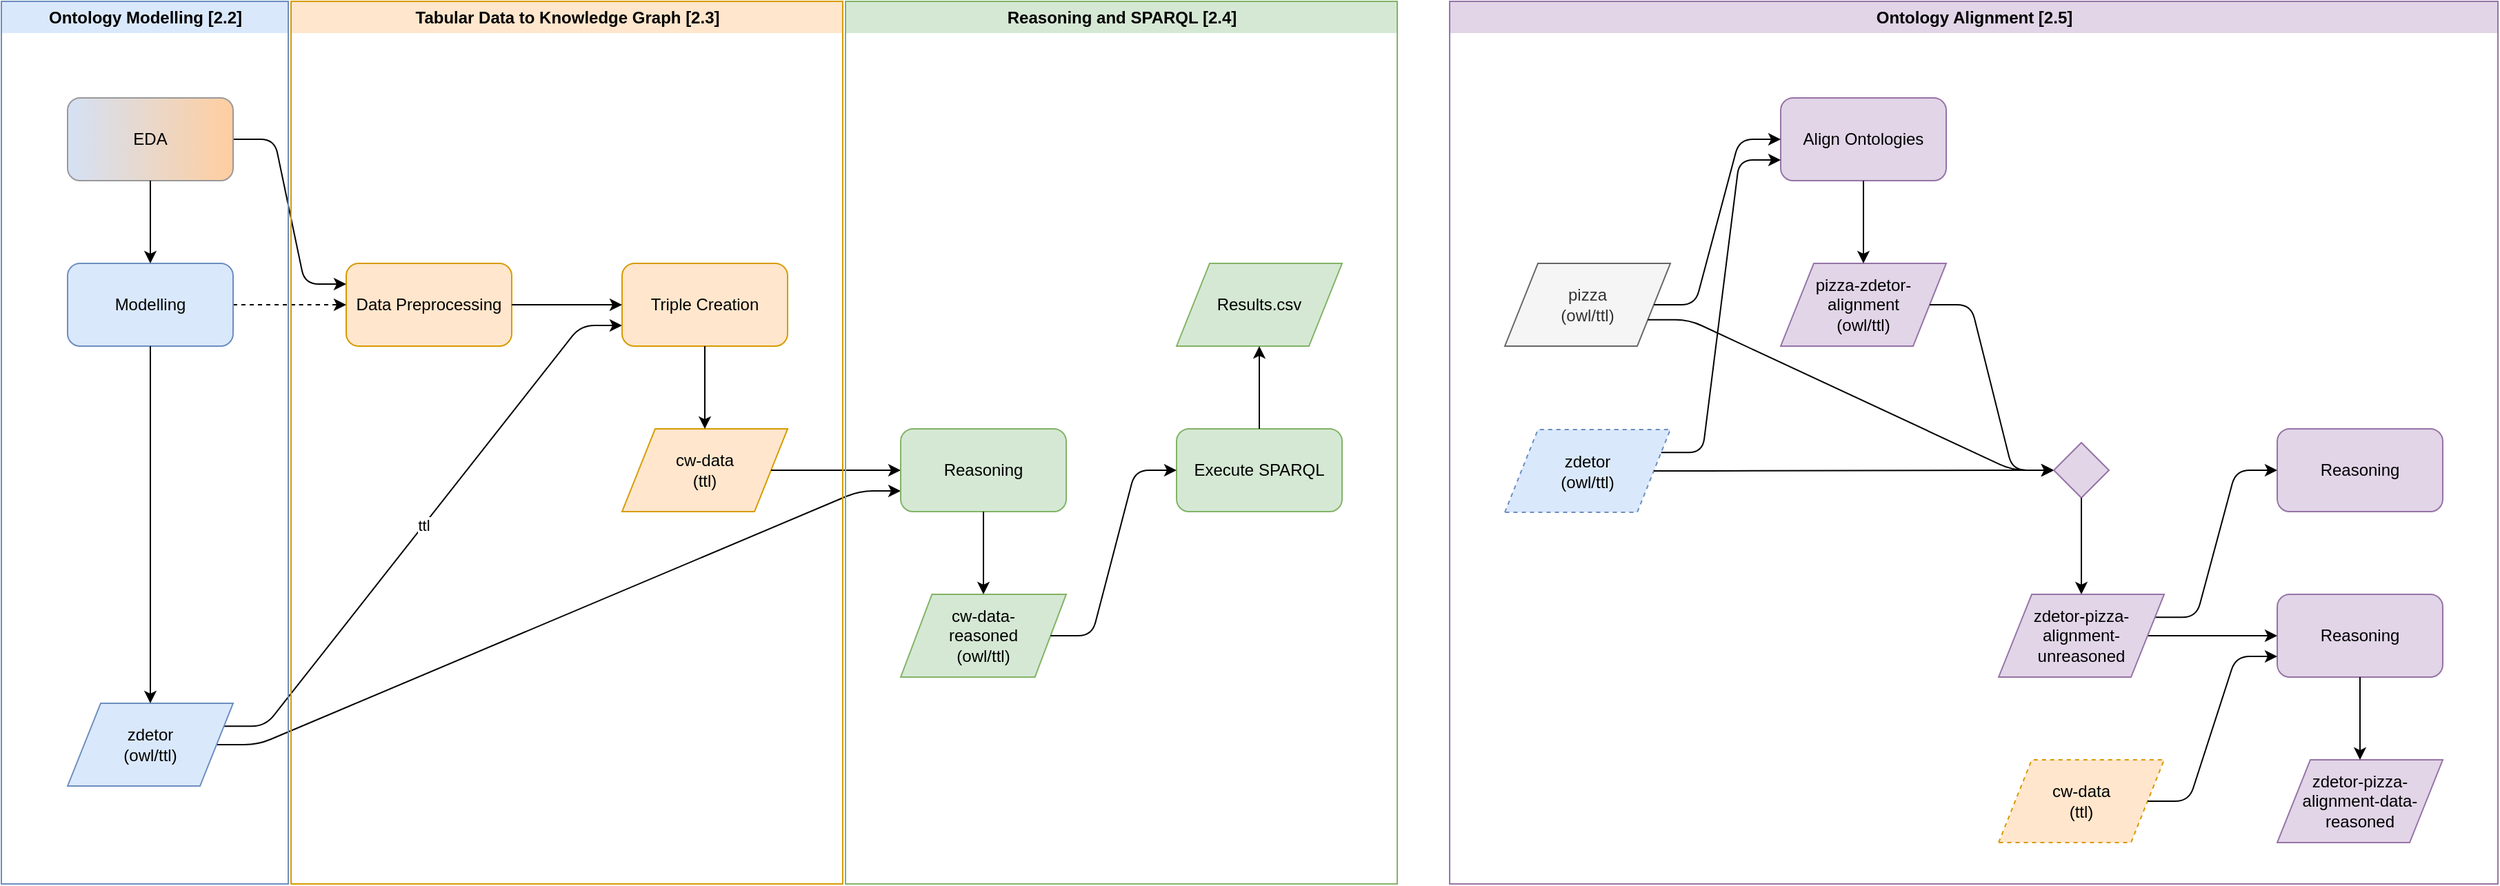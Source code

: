<mxfile version="12.1.7" type="device" pages="2"><diagram id="fmURInmYitAhw127T2dC" name="Page-1"><mxGraphModel dx="1408" dy="842" grid="0" gridSize="10" guides="1" tooltips="1" connect="1" arrows="1" fold="1" page="0" pageScale="1" pageWidth="1169" pageHeight="827" math="0" shadow="0"><root><mxCell id="0"/><mxCell id="1" parent="0"/><mxCell id="aosr7Xdp5HU3zVy5Eg4T-4" value="Data Preprocessing" style="rounded=1;whiteSpace=wrap;html=1;fillColor=#ffe6cc;strokeColor=#d79b00;" parent="1" vertex="1"><mxGeometry x="320" y="310" width="120" height="60" as="geometry"/></mxCell><mxCell id="aosr7Xdp5HU3zVy5Eg4T-8" value="" style="endArrow=classic;html=1;exitX=1;exitY=0.5;exitDx=0;exitDy=0;entryX=0;entryY=0.25;entryDx=0;entryDy=0;edgeStyle=entityRelationEdgeStyle;" parent="1" source="aosr7Xdp5HU3zVy5Eg4T-1" target="aosr7Xdp5HU3zVy5Eg4T-4" edge="1"><mxGeometry width="50" height="50" relative="1" as="geometry"><mxPoint x="350" y="290" as="sourcePoint"/><mxPoint x="400" y="240" as="targetPoint"/></mxGeometry></mxCell><mxCell id="aosr7Xdp5HU3zVy5Eg4T-11" value="" style="endArrow=classic;html=1;exitX=1;exitY=0.5;exitDx=0;exitDy=0;entryX=0;entryY=0.5;entryDx=0;entryDy=0;edgeStyle=entityRelationEdgeStyle;dashed=1;" parent="1" source="aosr7Xdp5HU3zVy5Eg4T-3" target="aosr7Xdp5HU3zVy5Eg4T-4" edge="1"><mxGeometry width="50" height="50" relative="1" as="geometry"><mxPoint x="290" y="230" as="sourcePoint"/><mxPoint x="370" y="335" as="targetPoint"/></mxGeometry></mxCell><mxCell id="aosr7Xdp5HU3zVy5Eg4T-12" value="ttl" style="endArrow=classic;html=1;exitX=1;exitY=0.25;exitDx=0;exitDy=0;entryX=0;entryY=0.75;entryDx=0;entryDy=0;edgeStyle=entityRelationEdgeStyle;" parent="1" source="aosr7Xdp5HU3zVy5Eg4T-7" target="aosr7Xdp5HU3zVy5Eg4T-13" edge="1"><mxGeometry width="50" height="50" relative="1" as="geometry"><mxPoint x="290" y="230" as="sourcePoint"/><mxPoint x="370" y="335" as="targetPoint"/></mxGeometry></mxCell><mxCell id="aosr7Xdp5HU3zVy5Eg4T-13" value="Triple Creation" style="rounded=1;whiteSpace=wrap;html=1;fillColor=#ffe6cc;strokeColor=#d79b00;" parent="1" vertex="1"><mxGeometry x="520" y="310" width="120" height="60" as="geometry"/></mxCell><mxCell id="aosr7Xdp5HU3zVy5Eg4T-14" value="" style="endArrow=classic;html=1;exitX=1;exitY=0.5;exitDx=0;exitDy=0;entryX=0;entryY=0.5;entryDx=0;entryDy=0;edgeStyle=entityRelationEdgeStyle;" parent="1" source="aosr7Xdp5HU3zVy5Eg4T-4" target="aosr7Xdp5HU3zVy5Eg4T-13" edge="1"><mxGeometry width="50" height="50" relative="1" as="geometry"><mxPoint x="274" y="480" as="sourcePoint"/><mxPoint x="610" y="365" as="targetPoint"/></mxGeometry></mxCell><mxCell id="aosr7Xdp5HU3zVy5Eg4T-15" value="cw-data&lt;br&gt;(ttl)" style="shape=parallelogram;perimeter=parallelogramPerimeter;whiteSpace=wrap;html=1;fillColor=#ffe6cc;strokeColor=#d79b00;" parent="1" vertex="1"><mxGeometry x="520" y="430" width="120" height="60" as="geometry"/></mxCell><mxCell id="aosr7Xdp5HU3zVy5Eg4T-16" value="" style="endArrow=classic;html=1;exitX=0.5;exitY=1;exitDx=0;exitDy=0;entryX=0.5;entryY=0;entryDx=0;entryDy=0;" parent="1" source="aosr7Xdp5HU3zVy5Eg4T-13" target="aosr7Xdp5HU3zVy5Eg4T-15" edge="1"><mxGeometry width="50" height="50" relative="1" as="geometry"><mxPoint x="210" y="380" as="sourcePoint"/><mxPoint x="210" y="440" as="targetPoint"/></mxGeometry></mxCell><mxCell id="aosr7Xdp5HU3zVy5Eg4T-28" value="" style="endArrow=classic;html=1;exitX=1;exitY=0.5;exitDx=0;exitDy=0;" parent="1" source="aosr7Xdp5HU3zVy5Eg4T-15" target="aosr7Xdp5HU3zVy5Eg4T-27" edge="1"><mxGeometry width="50" height="50" relative="1" as="geometry"><mxPoint x="650" y="380" as="sourcePoint"/><mxPoint x="590" y="440" as="targetPoint"/></mxGeometry></mxCell><mxCell id="aosr7Xdp5HU3zVy5Eg4T-29" value="" style="endArrow=classic;html=1;exitX=1;exitY=0.5;exitDx=0;exitDy=0;entryX=0;entryY=0.75;entryDx=0;entryDy=0;edgeStyle=entityRelationEdgeStyle;" parent="1" source="aosr7Xdp5HU3zVy5Eg4T-7" target="aosr7Xdp5HU3zVy5Eg4T-27" edge="1"><mxGeometry width="50" height="50" relative="1" as="geometry"><mxPoint x="243" y="577" as="sourcePoint"/><mxPoint x="530" y="365" as="targetPoint"/></mxGeometry></mxCell><mxCell id="aosr7Xdp5HU3zVy5Eg4T-32" value="Ontology Modelling [2.2]" style="swimlane;html=1;horizontal=0;swimlaneLine=0;rotation=90;startSize=23;fillColor=#dae8fc;strokeColor=#6c8ebf;" parent="1" vertex="1"><mxGeometry x="-146" y="336" width="640" height="208" as="geometry"/></mxCell><mxCell id="aosr7Xdp5HU3zVy5Eg4T-1" value="EDA" style="rounded=1;whiteSpace=wrap;html=1;fillColor=#D4E1F5;strokeColor=#999999;gradientColor=#FFCE9F;gradientDirection=east;" parent="aosr7Xdp5HU3zVy5Eg4T-32" vertex="1"><mxGeometry x="264" y="-146" width="120" height="60" as="geometry"/></mxCell><mxCell id="aosr7Xdp5HU3zVy5Eg4T-7" value="zdetor&lt;br&gt;(owl/ttl)" style="shape=parallelogram;perimeter=parallelogramPerimeter;whiteSpace=wrap;html=1;fillColor=#dae8fc;strokeColor=#6c8ebf;" parent="aosr7Xdp5HU3zVy5Eg4T-32" vertex="1"><mxGeometry x="264" y="293" width="120" height="60" as="geometry"/></mxCell><mxCell id="aosr7Xdp5HU3zVy5Eg4T-3" value="Modelling" style="rounded=1;whiteSpace=wrap;html=1;fillColor=#dae8fc;strokeColor=#6c8ebf;" parent="aosr7Xdp5HU3zVy5Eg4T-32" vertex="1"><mxGeometry x="264" y="-26" width="120" height="60" as="geometry"/></mxCell><mxCell id="aosr7Xdp5HU3zVy5Eg4T-10" value="" style="endArrow=classic;html=1;exitX=0.5;exitY=1;exitDx=0;exitDy=0;entryX=0.5;entryY=0;entryDx=0;entryDy=0;" parent="aosr7Xdp5HU3zVy5Eg4T-32" source="aosr7Xdp5HU3zVy5Eg4T-3" target="aosr7Xdp5HU3zVy5Eg4T-7" edge="1"><mxGeometry width="50" height="50" relative="1" as="geometry"><mxPoint x="354" y="-76" as="sourcePoint"/><mxPoint x="354" y="-16" as="targetPoint"/></mxGeometry></mxCell><mxCell id="aosr7Xdp5HU3zVy5Eg4T-9" value="" style="endArrow=classic;html=1;exitX=0.5;exitY=1;exitDx=0;exitDy=0;entryX=0.5;entryY=0;entryDx=0;entryDy=0;" parent="aosr7Xdp5HU3zVy5Eg4T-32" source="aosr7Xdp5HU3zVy5Eg4T-1" target="aosr7Xdp5HU3zVy5Eg4T-3" edge="1"><mxGeometry width="50" height="50" relative="1" as="geometry"><mxPoint x="434" y="14" as="sourcePoint"/><mxPoint x="514" y="14" as="targetPoint"/></mxGeometry></mxCell><mxCell id="aosr7Xdp5HU3zVy5Eg4T-34" value="Tabular Data to Knowledge Graph [2.3]" style="swimlane;html=1;horizontal=0;swimlaneLine=0;rotation=90;startSize=23;fillColor=#ffe6cc;strokeColor=#d79b00;" parent="1" vertex="1"><mxGeometry x="160" y="240" width="640" height="400" as="geometry"/></mxCell><mxCell id="aosr7Xdp5HU3zVy5Eg4T-36" value="Reasoning and SPARQL [2.4]" style="swimlane;html=1;horizontal=0;swimlaneLine=0;rotation=90;startSize=23;fillColor=#d5e8d4;strokeColor=#82b366;" parent="1" vertex="1"><mxGeometry x="562" y="240" width="640" height="400" as="geometry"/></mxCell><mxCell id="aosr7Xdp5HU3zVy5Eg4T-27" value="Reasoning" style="rounded=1;whiteSpace=wrap;html=1;fillColor=#d5e8d4;strokeColor=#82b366;" parent="aosr7Xdp5HU3zVy5Eg4T-36" vertex="1"><mxGeometry x="160" y="190" width="120" height="60" as="geometry"/></mxCell><mxCell id="aosr7Xdp5HU3zVy5Eg4T-30" value="cw-data-&lt;br&gt;reasoned&lt;br&gt;(owl/ttl)" style="shape=parallelogram;perimeter=parallelogramPerimeter;whiteSpace=wrap;html=1;size=0.189;fillColor=#d5e8d4;strokeColor=#82b366;" parent="aosr7Xdp5HU3zVy5Eg4T-36" vertex="1"><mxGeometry x="160" y="310" width="120" height="60" as="geometry"/></mxCell><mxCell id="aosr7Xdp5HU3zVy5Eg4T-31" value="" style="endArrow=classic;html=1;exitX=0.5;exitY=1;exitDx=0;exitDy=0;entryX=0.5;entryY=0;entryDx=0;entryDy=0;" parent="aosr7Xdp5HU3zVy5Eg4T-36" source="aosr7Xdp5HU3zVy5Eg4T-27" target="aosr7Xdp5HU3zVy5Eg4T-30" edge="1"><mxGeometry width="50" height="50" relative="1" as="geometry"><mxPoint x="30" y="260" as="sourcePoint"/><mxPoint x="30" y="320" as="targetPoint"/></mxGeometry></mxCell><mxCell id="aosr7Xdp5HU3zVy5Eg4T-35" value="Execute SPARQL" style="rounded=1;whiteSpace=wrap;html=1;fillColor=#d5e8d4;strokeColor=#82b366;" parent="aosr7Xdp5HU3zVy5Eg4T-36" vertex="1"><mxGeometry x="360" y="190" width="120" height="60" as="geometry"/></mxCell><mxCell id="aosr7Xdp5HU3zVy5Eg4T-38" value="Results.csv" style="shape=parallelogram;perimeter=parallelogramPerimeter;whiteSpace=wrap;html=1;fillColor=#d5e8d4;strokeColor=#82b366;" parent="aosr7Xdp5HU3zVy5Eg4T-36" vertex="1"><mxGeometry x="360" y="70" width="120" height="60" as="geometry"/></mxCell><mxCell id="aosr7Xdp5HU3zVy5Eg4T-39" value="" style="endArrow=classic;html=1;exitX=1;exitY=0.5;exitDx=0;exitDy=0;entryX=0;entryY=0.5;entryDx=0;entryDy=0;edgeStyle=entityRelationEdgeStyle;" parent="aosr7Xdp5HU3zVy5Eg4T-36" source="aosr7Xdp5HU3zVy5Eg4T-30" target="aosr7Xdp5HU3zVy5Eg4T-35" edge="1"><mxGeometry width="50" height="50" relative="1" as="geometry"><mxPoint x="230" y="260" as="sourcePoint"/><mxPoint x="230" y="320" as="targetPoint"/></mxGeometry></mxCell><mxCell id="aosr7Xdp5HU3zVy5Eg4T-40" value="" style="endArrow=classic;html=1;entryX=0.5;entryY=1;entryDx=0;entryDy=0;" parent="aosr7Xdp5HU3zVy5Eg4T-36" source="aosr7Xdp5HU3zVy5Eg4T-35" target="aosr7Xdp5HU3zVy5Eg4T-38" edge="1"><mxGeometry width="50" height="50" relative="1" as="geometry"><mxPoint x="282.667" y="350" as="sourcePoint"/><mxPoint x="370" y="350" as="targetPoint"/></mxGeometry></mxCell><mxCell id="aosr7Xdp5HU3zVy5Eg4T-49" value="Ontology Alignment [2.5]" style="swimlane;html=1;horizontal=0;swimlaneLine=0;rotation=90;startSize=23;fillColor=#e1d5e7;strokeColor=#9673a6;" parent="1" vertex="1"><mxGeometry x="1180" y="60" width="640" height="760" as="geometry"/></mxCell><mxCell id="aosr7Xdp5HU3zVy5Eg4T-57" value="pizza&lt;br&gt;(owl/ttl)" style="shape=parallelogram;perimeter=parallelogramPerimeter;whiteSpace=wrap;html=1;fillColor=#f5f5f5;strokeColor=#666666;fontColor=#333333;" parent="aosr7Xdp5HU3zVy5Eg4T-49" vertex="1"><mxGeometry x="-20" y="250" width="120" height="60" as="geometry"/></mxCell><mxCell id="aosr7Xdp5HU3zVy5Eg4T-59" value="zdetor&lt;br&gt;(owl/ttl)" style="shape=parallelogram;perimeter=parallelogramPerimeter;whiteSpace=wrap;html=1;dashed=1;fillColor=#dae8fc;strokeColor=#6c8ebf;" parent="aosr7Xdp5HU3zVy5Eg4T-49" vertex="1"><mxGeometry x="-20" y="370.5" width="120" height="60" as="geometry"/></mxCell><mxCell id="aosr7Xdp5HU3zVy5Eg4T-60" value="Align Ontologies" style="rounded=1;whiteSpace=wrap;html=1;fillColor=#e1d5e7;strokeColor=#9673a6;" parent="aosr7Xdp5HU3zVy5Eg4T-49" vertex="1"><mxGeometry x="180" y="130" width="120" height="60" as="geometry"/></mxCell><mxCell id="aosr7Xdp5HU3zVy5Eg4T-62" value="" style="endArrow=classic;html=1;exitX=1;exitY=0.5;exitDx=0;exitDy=0;entryX=0;entryY=0.5;entryDx=0;entryDy=0;edgeStyle=entityRelationEdgeStyle;" parent="aosr7Xdp5HU3zVy5Eg4T-49" source="aosr7Xdp5HU3zVy5Eg4T-57" target="aosr7Xdp5HU3zVy5Eg4T-60" edge="1"><mxGeometry width="50" height="50" relative="1" as="geometry"><mxPoint x="-258" y="410" as="sourcePoint"/><mxPoint x="-171" y="290" as="targetPoint"/></mxGeometry></mxCell><mxCell id="aosr7Xdp5HU3zVy5Eg4T-63" value="" style="endArrow=classic;html=1;exitX=1;exitY=0.25;exitDx=0;exitDy=0;edgeStyle=entityRelationEdgeStyle;entryX=0;entryY=0.75;entryDx=0;entryDy=0;" parent="aosr7Xdp5HU3zVy5Eg4T-49" source="aosr7Xdp5HU3zVy5Eg4T-59" target="aosr7Xdp5HU3zVy5Eg4T-60" edge="1"><mxGeometry width="50" height="50" relative="1" as="geometry"><mxPoint x="137" y="410" as="sourcePoint"/><mxPoint x="219" y="500" as="targetPoint"/></mxGeometry></mxCell><mxCell id="aosr7Xdp5HU3zVy5Eg4T-64" value="pizza-zdetor-alignment&lt;br&gt;(owl/ttl)" style="shape=parallelogram;perimeter=parallelogramPerimeter;whiteSpace=wrap;html=1;fillColor=#e1d5e7;strokeColor=#9673a6;" parent="aosr7Xdp5HU3zVy5Eg4T-49" vertex="1"><mxGeometry x="180" y="250" width="120" height="60" as="geometry"/></mxCell><mxCell id="aosr7Xdp5HU3zVy5Eg4T-65" value="" style="endArrow=classic;html=1;entryX=0.5;entryY=0;entryDx=0;entryDy=0;" parent="aosr7Xdp5HU3zVy5Eg4T-49" source="aosr7Xdp5HU3zVy5Eg4T-60" target="aosr7Xdp5HU3zVy5Eg4T-64" edge="1"><mxGeometry width="50" height="50" relative="1" as="geometry"><mxPoint x="-311" y="320" as="sourcePoint"/><mxPoint x="-311" y="380" as="targetPoint"/></mxGeometry></mxCell><mxCell id="aosr7Xdp5HU3zVy5Eg4T-66" value="Reasoning" style="rounded=1;whiteSpace=wrap;html=1;fillColor=#e1d5e7;strokeColor=#9673a6;" parent="aosr7Xdp5HU3zVy5Eg4T-49" vertex="1"><mxGeometry x="540" y="490" width="120" height="60" as="geometry"/></mxCell><mxCell id="aosr7Xdp5HU3zVy5Eg4T-67" value="" style="endArrow=classic;html=1;exitX=1;exitY=0.75;exitDx=0;exitDy=0;entryX=0;entryY=0.5;entryDx=0;entryDy=0;edgeStyle=entityRelationEdgeStyle;" parent="aosr7Xdp5HU3zVy5Eg4T-49" source="aosr7Xdp5HU3zVy5Eg4T-57" target="aosr7Xdp5HU3zVy5Eg4T-72" edge="1"><mxGeometry width="50" height="50" relative="1" as="geometry"><mxPoint x="137" y="170" as="sourcePoint"/><mxPoint x="229" y="410" as="targetPoint"/></mxGeometry></mxCell><mxCell id="aosr7Xdp5HU3zVy5Eg4T-68" value="" style="endArrow=classic;html=1;exitX=1;exitY=0.5;exitDx=0;exitDy=0;entryX=0;entryY=0.5;entryDx=0;entryDy=0;edgeStyle=entityRelationEdgeStyle;" parent="aosr7Xdp5HU3zVy5Eg4T-49" source="aosr7Xdp5HU3zVy5Eg4T-59" target="aosr7Xdp5HU3zVy5Eg4T-72" edge="1"><mxGeometry width="50" height="50" relative="1" as="geometry"><mxPoint x="142" y="157" as="sourcePoint"/><mxPoint x="429" y="395" as="targetPoint"/></mxGeometry></mxCell><mxCell id="aosr7Xdp5HU3zVy5Eg4T-69" value="" style="endArrow=classic;html=1;exitX=1;exitY=0.5;exitDx=0;exitDy=0;edgeStyle=entityRelationEdgeStyle;entryX=0;entryY=0.5;entryDx=0;entryDy=0;" parent="aosr7Xdp5HU3zVy5Eg4T-49" source="aosr7Xdp5HU3zVy5Eg4T-64" target="aosr7Xdp5HU3zVy5Eg4T-72" edge="1"><mxGeometry width="50" height="50" relative="1" as="geometry"><mxPoint x="142" y="277" as="sourcePoint"/><mxPoint x="419" y="500" as="targetPoint"/></mxGeometry></mxCell><mxCell id="aosr7Xdp5HU3zVy5Eg4T-70" value="cw-data&lt;br&gt;(ttl)" style="shape=parallelogram;perimeter=parallelogramPerimeter;whiteSpace=wrap;html=1;dashed=1;fillColor=#ffe6cc;strokeColor=#d79b00;" parent="aosr7Xdp5HU3zVy5Eg4T-49" vertex="1"><mxGeometry x="338" y="610" width="120" height="60" as="geometry"/></mxCell><mxCell id="aosr7Xdp5HU3zVy5Eg4T-71" value="Reasoning" style="rounded=1;whiteSpace=wrap;html=1;fillColor=#e1d5e7;strokeColor=#9673a6;" parent="aosr7Xdp5HU3zVy5Eg4T-49" vertex="1"><mxGeometry x="540" y="370" width="120" height="60" as="geometry"/></mxCell><mxCell id="aosr7Xdp5HU3zVy5Eg4T-72" value="" style="rhombus;whiteSpace=wrap;html=1;fillColor=#e1d5e7;strokeColor=#9673a6;" parent="aosr7Xdp5HU3zVy5Eg4T-49" vertex="1"><mxGeometry x="378" y="380" width="40" height="40" as="geometry"/></mxCell><mxCell id="aosr7Xdp5HU3zVy5Eg4T-73" value="" style="endArrow=classic;html=1;exitX=1;exitY=0.25;exitDx=0;exitDy=0;edgeStyle=entityRelationEdgeStyle;entryX=0;entryY=0.5;entryDx=0;entryDy=0;" parent="aosr7Xdp5HU3zVy5Eg4T-49" source="aosr7Xdp5HU3zVy5Eg4T-79" target="aosr7Xdp5HU3zVy5Eg4T-71" edge="1"><mxGeometry width="50" height="50" relative="1" as="geometry"><mxPoint x="142.412" y="396.647" as="sourcePoint"/><mxPoint x="229.471" y="184.882" as="targetPoint"/></mxGeometry></mxCell><mxCell id="aosr7Xdp5HU3zVy5Eg4T-74" value="" style="endArrow=classic;html=1;edgeStyle=entityRelationEdgeStyle;entryX=0;entryY=0.5;entryDx=0;entryDy=0;exitX=1;exitY=0.5;exitDx=0;exitDy=0;" parent="aosr7Xdp5HU3zVy5Eg4T-49" source="aosr7Xdp5HU3zVy5Eg4T-79" target="aosr7Xdp5HU3zVy5Eg4T-66" edge="1"><mxGeometry width="50" height="50" relative="1" as="geometry"><mxPoint x="469.471" y="409.588" as="sourcePoint"/><mxPoint x="549.471" y="410.765" as="targetPoint"/></mxGeometry></mxCell><mxCell id="aosr7Xdp5HU3zVy5Eg4T-75" value="" style="endArrow=classic;html=1;edgeStyle=entityRelationEdgeStyle;entryX=0;entryY=0.75;entryDx=0;entryDy=0;exitX=1;exitY=0.5;exitDx=0;exitDy=0;" parent="aosr7Xdp5HU3zVy5Eg4T-49" source="aosr7Xdp5HU3zVy5Eg4T-70" target="aosr7Xdp5HU3zVy5Eg4T-66" edge="1"><mxGeometry width="50" height="50" relative="1" as="geometry"><mxPoint x="469" y="410" as="sourcePoint"/><mxPoint x="549.471" y="515.471" as="targetPoint"/></mxGeometry></mxCell><mxCell id="aosr7Xdp5HU3zVy5Eg4T-76" value="zdetor-pizza-alignment-data-reasoned" style="shape=parallelogram;perimeter=parallelogramPerimeter;whiteSpace=wrap;html=1;fillColor=#e1d5e7;strokeColor=#9673a6;" parent="aosr7Xdp5HU3zVy5Eg4T-49" vertex="1"><mxGeometry x="540" y="610" width="120" height="60" as="geometry"/></mxCell><mxCell id="aosr7Xdp5HU3zVy5Eg4T-77" value="" style="endArrow=classic;html=1;entryX=0.5;entryY=0;entryDx=0;entryDy=0;exitX=0.5;exitY=1;exitDx=0;exitDy=0;" parent="aosr7Xdp5HU3zVy5Eg4T-49" source="aosr7Xdp5HU3zVy5Eg4T-66" target="aosr7Xdp5HU3zVy5Eg4T-76" edge="1"><mxGeometry width="50" height="50" relative="1" as="geometry"><mxPoint x="289" y="200" as="sourcePoint"/><mxPoint x="289" y="260" as="targetPoint"/></mxGeometry></mxCell><mxCell id="aosr7Xdp5HU3zVy5Eg4T-79" value="zdetor-pizza-alignment-unreasoned" style="shape=parallelogram;perimeter=parallelogramPerimeter;whiteSpace=wrap;html=1;fillColor=#e1d5e7;strokeColor=#9673a6;" parent="aosr7Xdp5HU3zVy5Eg4T-49" vertex="1"><mxGeometry x="338" y="490" width="120" height="60" as="geometry"/></mxCell><mxCell id="aosr7Xdp5HU3zVy5Eg4T-80" value="" style="endArrow=classic;html=1;exitX=0.5;exitY=1;exitDx=0;exitDy=0;" parent="aosr7Xdp5HU3zVy5Eg4T-49" source="aosr7Xdp5HU3zVy5Eg4T-72" target="aosr7Xdp5HU3zVy5Eg4T-79" edge="1"><mxGeometry width="50" height="50" relative="1" as="geometry"><mxPoint x="610" y="560" as="sourcePoint"/><mxPoint x="610" y="620" as="targetPoint"/></mxGeometry></mxCell></root></mxGraphModel></diagram><diagram id="Ndnf0MHsDUPvSbQSuNG9" name="Page-2"><mxGraphModel dx="1408" dy="842" grid="0" gridSize="10" guides="1" tooltips="1" connect="1" arrows="1" fold="1" page="0" pageScale="1" pageWidth="1169" pageHeight="827" math="0" shadow="0"><root><mxCell id="VXeecVZ3d92tGeRCygbC-0"/><mxCell id="VXeecVZ3d92tGeRCygbC-1" parent="VXeecVZ3d92tGeRCygbC-0"/><mxCell id="VXeecVZ3d92tGeRCygbC-56" value="" style="rounded=0;whiteSpace=wrap;html=1;strokeColor=#666666;fillColor=#f5f5f5;fontColor=#333333;" parent="VXeecVZ3d92tGeRCygbC-1" vertex="1"><mxGeometry x="40" y="520" width="180" height="120" as="geometry"/></mxCell><mxCell id="VXeecVZ3d92tGeRCygbC-2" value="Address" style="ellipse;whiteSpace=wrap;html=1;" parent="VXeecVZ3d92tGeRCygbC-1" vertex="1"><mxGeometry x="360" y="120" width="80" height="40" as="geometry"/></mxCell><mxCell id="VXeecVZ3d92tGeRCygbC-3" value="City" style="ellipse;whiteSpace=wrap;html=1;" parent="VXeecVZ3d92tGeRCygbC-1" vertex="1"><mxGeometry x="40" y="40" width="80" height="40" as="geometry"/></mxCell><mxCell id="VXeecVZ3d92tGeRCygbC-4" value="State" style="ellipse;whiteSpace=wrap;html=1;" parent="VXeecVZ3d92tGeRCygbC-1" vertex="1"><mxGeometry x="120" y="120" width="80" height="40" as="geometry"/></mxCell><mxCell id="VXeecVZ3d92tGeRCygbC-5" value="Country" style="ellipse;whiteSpace=wrap;html=1;" parent="VXeecVZ3d92tGeRCygbC-1" vertex="1"><mxGeometry x="200" y="200" width="80" height="40" as="geometry"/></mxCell><mxCell id="VXeecVZ3d92tGeRCygbC-7" value="Drink" style="ellipse;whiteSpace=wrap;html=1;" parent="VXeecVZ3d92tGeRCygbC-1" vertex="1"><mxGeometry x="840" y="240" width="80" height="40" as="geometry"/></mxCell><mxCell id="VXeecVZ3d92tGeRCygbC-8" value="Food" style="ellipse;whiteSpace=wrap;html=1;" parent="VXeecVZ3d92tGeRCygbC-1" vertex="1"><mxGeometry x="840" y="430" width="80" height="40" as="geometry"/></mxCell><mxCell id="VXeecVZ3d92tGeRCygbC-9" value="Pizza" style="ellipse;whiteSpace=wrap;html=1;" parent="VXeecVZ3d92tGeRCygbC-1" vertex="1"><mxGeometry x="1000" y="360" width="80" height="40" as="geometry"/></mxCell><mxCell id="VXeecVZ3d92tGeRCygbC-10" value="PizzaTopping" style="ellipse;whiteSpace=wrap;html=1;" parent="VXeecVZ3d92tGeRCygbC-1" vertex="1"><mxGeometry x="1000" y="520" width="80" height="40" as="geometry"/></mxCell><mxCell id="VXeecVZ3d92tGeRCygbC-11" value="MenuItem" style="ellipse;whiteSpace=wrap;html=1;" parent="VXeecVZ3d92tGeRCygbC-1" vertex="1"><mxGeometry x="840" y="160" width="80" height="40" as="geometry"/></mxCell><mxCell id="VXeecVZ3d92tGeRCygbC-12" value="Place" style="ellipse;whiteSpace=wrap;html=1;" parent="VXeecVZ3d92tGeRCygbC-1" vertex="1"><mxGeometry x="520" y="160" width="80" height="40" as="geometry"/></mxCell><mxCell id="VXeecVZ3d92tGeRCygbC-13" value="Restaurant" style="ellipse;whiteSpace=wrap;html=1;" parent="VXeecVZ3d92tGeRCygbC-1" vertex="1"><mxGeometry x="680" y="240" width="80" height="40" as="geometry"/></mxCell><mxCell id="VXeecVZ3d92tGeRCygbC-14" value="hasCity" style="endArrow=none;html=1;startArrow=classic;startFill=1;endFill=0;exitX=1;exitY=0.5;exitDx=0;exitDy=0;entryX=0;entryY=0;entryDx=0;entryDy=0;edgeStyle=entityRelationEdgeStyle;" parent="VXeecVZ3d92tGeRCygbC-1" source="VXeecVZ3d92tGeRCygbC-3" target="VXeecVZ3d92tGeRCygbC-2" edge="1"><mxGeometry width="50" height="50" relative="1" as="geometry"><mxPoint x="330" y="300" as="sourcePoint"/><mxPoint x="380" y="250" as="targetPoint"/></mxGeometry></mxCell><mxCell id="VXeecVZ3d92tGeRCygbC-15" value="hasState" style="endArrow=none;html=1;startArrow=classic;startFill=1;endFill=0;exitX=1;exitY=0.5;exitDx=0;exitDy=0;entryX=0;entryY=0.5;entryDx=0;entryDy=0;edgeStyle=entityRelationEdgeStyle;" parent="VXeecVZ3d92tGeRCygbC-1" source="VXeecVZ3d92tGeRCygbC-4" target="VXeecVZ3d92tGeRCygbC-2" edge="1"><mxGeometry width="50" height="50" relative="1" as="geometry"><mxPoint x="130" y="70" as="sourcePoint"/><mxPoint x="302" y="136" as="targetPoint"/></mxGeometry></mxCell><mxCell id="VXeecVZ3d92tGeRCygbC-17" value="hasCountry" style="endArrow=none;html=1;startArrow=classic;startFill=1;endFill=0;exitX=1;exitY=0.5;exitDx=0;exitDy=0;entryX=0;entryY=1;entryDx=0;entryDy=0;edgeStyle=entityRelationEdgeStyle;" parent="VXeecVZ3d92tGeRCygbC-1" source="VXeecVZ3d92tGeRCygbC-5" target="VXeecVZ3d92tGeRCygbC-2" edge="1"><mxGeometry width="50" height="50" relative="1" as="geometry"><mxPoint x="210" y="150" as="sourcePoint"/><mxPoint x="290" y="150" as="targetPoint"/></mxGeometry></mxCell><mxCell id="VXeecVZ3d92tGeRCygbC-20" value="hasState" style="endArrow=classic;html=1;entryX=0;entryY=0;entryDx=0;entryDy=0;exitX=1;exitY=1;exitDx=0;exitDy=0;fillColor=#f5f5f5;strokeColor=#CCCCCC;fontColor=#CCCCCC;" parent="VXeecVZ3d92tGeRCygbC-1" source="VXeecVZ3d92tGeRCygbC-3" target="VXeecVZ3d92tGeRCygbC-4" edge="1"><mxGeometry width="50" height="50" relative="1" as="geometry"><mxPoint x="90" y="90" as="sourcePoint"/><mxPoint x="210" y="230" as="targetPoint"/></mxGeometry></mxCell><mxCell id="VXeecVZ3d92tGeRCygbC-21" value="hasCountry" style="endArrow=classic;html=1;entryX=0;entryY=0;entryDx=0;entryDy=0;exitX=1;exitY=1;exitDx=0;exitDy=0;fillColor=#f5f5f5;strokeColor=#CCCCCC;fontColor=#CCCCCC;" parent="VXeecVZ3d92tGeRCygbC-1" source="VXeecVZ3d92tGeRCygbC-4" target="VXeecVZ3d92tGeRCygbC-5" edge="1"><mxGeometry width="50" height="50" relative="1" as="geometry"><mxPoint x="90" y="90" as="sourcePoint"/><mxPoint x="170" y="150" as="targetPoint"/></mxGeometry></mxCell><mxCell id="VXeecVZ3d92tGeRCygbC-22" value="hasState" style="endArrow=classic;html=1;entryX=0;entryY=0.5;entryDx=0;entryDy=0;exitX=0.5;exitY=1;exitDx=0;exitDy=0;edgeStyle=orthogonalEdgeStyle;fillColor=#f5f5f5;strokeColor=#CCCCCC;fontColor=#CCCCCC;" parent="VXeecVZ3d92tGeRCygbC-1" source="VXeecVZ3d92tGeRCygbC-3" target="VXeecVZ3d92tGeRCygbC-5" edge="1"><mxGeometry width="50" height="50" relative="1" as="geometry"><mxPoint x="90" y="90" as="sourcePoint"/><mxPoint x="130" y="150" as="targetPoint"/></mxGeometry></mxCell><mxCell id="VXeecVZ3d92tGeRCygbC-23" value="hasAddress" style="endArrow=none;html=1;startArrow=classic;startFill=1;endFill=0;entryX=0;entryY=0.5;entryDx=0;entryDy=0;edgeStyle=entityRelationEdgeStyle;" parent="VXeecVZ3d92tGeRCygbC-1" target="VXeecVZ3d92tGeRCygbC-12" edge="1"><mxGeometry width="50" height="50" relative="1" as="geometry"><mxPoint x="440" y="140" as="sourcePoint"/><mxPoint x="370" y="150" as="targetPoint"/></mxGeometry></mxCell><mxCell id="VXeecVZ3d92tGeRCygbC-24" value="addressLine" style="shape=hexagon;perimeter=hexagonPerimeter2;whiteSpace=wrap;html=1;" parent="VXeecVZ3d92tGeRCygbC-1" vertex="1"><mxGeometry x="200" y="280" width="80" height="40" as="geometry"/></mxCell><mxCell id="VXeecVZ3d92tGeRCygbC-25" value="postCode" style="shape=hexagon;perimeter=hexagonPerimeter2;whiteSpace=wrap;html=1;" parent="VXeecVZ3d92tGeRCygbC-1" vertex="1"><mxGeometry x="200" y="360" width="80" height="40" as="geometry"/></mxCell><mxCell id="VXeecVZ3d92tGeRCygbC-26" value="" style="endArrow=none;html=1;startArrow=classic;startFill=1;endFill=0;exitX=1;exitY=0.5;exitDx=0;exitDy=0;entryX=0.5;entryY=1;entryDx=0;entryDy=0;edgeStyle=entityRelationEdgeStyle;" parent="VXeecVZ3d92tGeRCygbC-1" source="VXeecVZ3d92tGeRCygbC-24" target="VXeecVZ3d92tGeRCygbC-2" edge="1"><mxGeometry width="50" height="50" relative="1" as="geometry"><mxPoint x="290" y="230" as="sourcePoint"/><mxPoint x="382" y="164" as="targetPoint"/></mxGeometry></mxCell><mxCell id="VXeecVZ3d92tGeRCygbC-27" value="" style="endArrow=none;html=1;startArrow=classic;startFill=1;endFill=0;exitX=1;exitY=0.5;exitDx=0;exitDy=0;entryX=0.5;entryY=1;entryDx=0;entryDy=0;edgeStyle=entityRelationEdgeStyle;" parent="VXeecVZ3d92tGeRCygbC-1" source="VXeecVZ3d92tGeRCygbC-25" target="VXeecVZ3d92tGeRCygbC-2" edge="1"><mxGeometry width="50" height="50" relative="1" as="geometry"><mxPoint x="290" y="310" as="sourcePoint"/><mxPoint x="410" y="170" as="targetPoint"/></mxGeometry></mxCell><mxCell id="VXeecVZ3d92tGeRCygbC-28" value="rdfs:subClassOf" style="endArrow=none;html=1;startArrow=classic;startFill=1;endFill=0;entryX=0;entryY=0.5;entryDx=0;entryDy=0;edgeStyle=entityRelationEdgeStyle;" parent="VXeecVZ3d92tGeRCygbC-1" source="VXeecVZ3d92tGeRCygbC-12" target="VXeecVZ3d92tGeRCygbC-13" edge="1"><mxGeometry width="50" height="50" relative="1" as="geometry"><mxPoint x="450" y="150" as="sourcePoint"/><mxPoint x="530" y="190" as="targetPoint"/></mxGeometry></mxCell><mxCell id="VXeecVZ3d92tGeRCygbC-29" value="Restaurant&lt;br&gt;Category" style="ellipse;whiteSpace=wrap;html=1;" parent="VXeecVZ3d92tGeRCygbC-1" vertex="1"><mxGeometry x="520" y="320" width="80" height="40" as="geometry"/></mxCell><mxCell id="VXeecVZ3d92tGeRCygbC-30" value="&lt;span style=&quot;color: rgb(0 , 0 , 0)&quot;&gt;rdfs:subClassOf&lt;/span&gt;" style="endArrow=classic;html=1;fontColor=#CCCCCC;entryX=0;entryY=1;entryDx=0;entryDy=0;exitX=1;exitY=0.5;exitDx=0;exitDy=0;edgeStyle=entityRelationEdgeStyle;" parent="VXeecVZ3d92tGeRCygbC-1" source="VXeecVZ3d92tGeRCygbC-29" target="VXeecVZ3d92tGeRCygbC-13" edge="1"><mxGeometry width="50" height="50" relative="1" as="geometry"><mxPoint x="600" y="440" as="sourcePoint"/><mxPoint x="650" y="390" as="targetPoint"/></mxGeometry></mxCell><mxCell id="VXeecVZ3d92tGeRCygbC-31" value="hasMenuItem" style="endArrow=classic;html=1;fontColor=#000000;entryX=0;entryY=0.5;entryDx=0;entryDy=0;exitX=1;exitY=0.5;exitDx=0;exitDy=0;edgeStyle=entityRelationEdgeStyle;" parent="VXeecVZ3d92tGeRCygbC-1" source="VXeecVZ3d92tGeRCygbC-13" target="VXeecVZ3d92tGeRCygbC-11" edge="1"><mxGeometry width="50" height="50" relative="1" as="geometry"><mxPoint x="610" y="350" as="sourcePoint"/><mxPoint x="702" y="284" as="targetPoint"/></mxGeometry></mxCell><mxCell id="VXeecVZ3d92tGeRCygbC-32" value="price" style="shape=hexagon;perimeter=hexagonPerimeter2;whiteSpace=wrap;html=1;" parent="VXeecVZ3d92tGeRCygbC-1" vertex="1"><mxGeometry x="1000" y="80" width="80" height="40" as="geometry"/></mxCell><mxCell id="VXeecVZ3d92tGeRCygbC-34" value="currency" style="shape=hexagon;perimeter=hexagonPerimeter2;whiteSpace=wrap;html=1;" parent="VXeecVZ3d92tGeRCygbC-1" vertex="1"><mxGeometry x="1000" width="80" height="40" as="geometry"/></mxCell><mxCell id="VXeecVZ3d92tGeRCygbC-36" value="rdfs:subClassOf" style="endArrow=none;html=1;startArrow=classic;startFill=1;endFill=0;entryX=0;entryY=0.5;entryDx=0;entryDy=0;edgeStyle=entityRelationEdgeStyle;exitX=1;exitY=0.5;exitDx=0;exitDy=0;" parent="VXeecVZ3d92tGeRCygbC-1" source="VXeecVZ3d92tGeRCygbC-8" target="VXeecVZ3d92tGeRCygbC-9" edge="1"><mxGeometry width="50" height="50" relative="1" as="geometry"><mxPoint x="610" y="190" as="sourcePoint"/><mxPoint x="690" y="270" as="targetPoint"/></mxGeometry></mxCell><mxCell id="VXeecVZ3d92tGeRCygbC-37" value="rdfs:subClassOf" style="endArrow=none;html=1;startArrow=classic;startFill=1;endFill=0;entryX=0;entryY=0.5;entryDx=0;entryDy=0;edgeStyle=entityRelationEdgeStyle;exitX=1;exitY=0.5;exitDx=0;exitDy=0;" parent="VXeecVZ3d92tGeRCygbC-1" source="VXeecVZ3d92tGeRCygbC-8" target="VXeecVZ3d92tGeRCygbC-10" edge="1"><mxGeometry width="50" height="50" relative="1" as="geometry"><mxPoint x="930" y="350" as="sourcePoint"/><mxPoint x="1010" y="390" as="targetPoint"/></mxGeometry></mxCell><mxCell id="VXeecVZ3d92tGeRCygbC-38" value="PizzaType" style="ellipse;whiteSpace=wrap;html=1;" parent="VXeecVZ3d92tGeRCygbC-1" vertex="1"><mxGeometry x="1160" y="440" width="80" height="40" as="geometry"/></mxCell><mxCell id="VXeecVZ3d92tGeRCygbC-39" value="PizzaTopping&lt;br&gt;Type" style="ellipse;whiteSpace=wrap;html=1;" parent="VXeecVZ3d92tGeRCygbC-1" vertex="1"><mxGeometry x="1160" y="600" width="80" height="40" as="geometry"/></mxCell><mxCell id="VXeecVZ3d92tGeRCygbC-40" value="rdfs:subClassOf" style="endArrow=none;html=1;startArrow=classic;startFill=1;endFill=0;entryX=0;entryY=0.5;entryDx=0;entryDy=0;edgeStyle=entityRelationEdgeStyle;exitX=1;exitY=0.5;exitDx=0;exitDy=0;" parent="VXeecVZ3d92tGeRCygbC-1" source="VXeecVZ3d92tGeRCygbC-9" target="VXeecVZ3d92tGeRCygbC-38" edge="1"><mxGeometry width="50" height="50" relative="1" as="geometry"><mxPoint x="918" y="364" as="sourcePoint"/><mxPoint x="1010" y="550" as="targetPoint"/></mxGeometry></mxCell><mxCell id="VXeecVZ3d92tGeRCygbC-41" value="rdfs:subClassOf" style="endArrow=none;html=1;startArrow=classic;startFill=1;endFill=0;entryX=0;entryY=0.5;entryDx=0;entryDy=0;edgeStyle=entityRelationEdgeStyle;exitX=1;exitY=0.5;exitDx=0;exitDy=0;" parent="VXeecVZ3d92tGeRCygbC-1" source="VXeecVZ3d92tGeRCygbC-10" target="VXeecVZ3d92tGeRCygbC-39" edge="1"><mxGeometry width="50" height="50" relative="1" as="geometry"><mxPoint x="1090" y="390" as="sourcePoint"/><mxPoint x="1170" y="470" as="targetPoint"/></mxGeometry></mxCell><mxCell id="VXeecVZ3d92tGeRCygbC-42" value="hasTopping" style="endArrow=classic;html=1;strokeColor=#000000;fontColor=#000000;entryX=0.5;entryY=0;entryDx=0;entryDy=0;exitX=0.5;exitY=1;exitDx=0;exitDy=0;" parent="VXeecVZ3d92tGeRCygbC-1" source="VXeecVZ3d92tGeRCygbC-9" target="VXeecVZ3d92tGeRCygbC-10" edge="1"><mxGeometry width="50" height="50" relative="1" as="geometry"><mxPoint x="840" y="640" as="sourcePoint"/><mxPoint x="890" y="590" as="targetPoint"/></mxGeometry></mxCell><mxCell id="VXeecVZ3d92tGeRCygbC-43" value="Margherita" style="rhombus;whiteSpace=wrap;html=1;fillColor=#e1d5e7;strokeColor=#9673a6;" parent="VXeecVZ3d92tGeRCygbC-1" vertex="1"><mxGeometry x="1140" y="240" width="120" height="40" as="geometry"/></mxCell><mxCell id="VXeecVZ3d92tGeRCygbC-45" value="rdf:type" style="endArrow=none;html=1;startArrow=classic;startFill=1;endFill=0;entryX=0.5;entryY=0;entryDx=0;entryDy=0;edgeStyle=orthogonalEdgeStyle;exitX=1;exitY=0.5;exitDx=0;exitDy=0;" parent="VXeecVZ3d92tGeRCygbC-1" source="VXeecVZ3d92tGeRCygbC-11" target="VXeecVZ3d92tGeRCygbC-43" edge="1"><mxGeometry width="50" height="50" relative="1" as="geometry"><mxPoint x="610" y="190" as="sourcePoint"/><mxPoint x="690" y="270" as="targetPoint"/></mxGeometry></mxCell><mxCell id="VXeecVZ3d92tGeRCygbC-46" value="rdf:type" style="endArrow=none;html=1;startArrow=classic;startFill=1;endFill=0;entryX=0;entryY=0.5;entryDx=0;entryDy=0;exitX=0.5;exitY=0;exitDx=0;exitDy=0;edgeStyle=orthogonalEdgeStyle;" parent="VXeecVZ3d92tGeRCygbC-1" source="VXeecVZ3d92tGeRCygbC-9" target="VXeecVZ3d92tGeRCygbC-43" edge="1"><mxGeometry width="50" height="50" relative="1" as="geometry"><mxPoint x="930" y="190" as="sourcePoint"/><mxPoint x="1050" y="190" as="targetPoint"/><Array as="points"><mxPoint x="1040" y="260"/></Array></mxGeometry></mxCell><mxCell id="VXeecVZ3d92tGeRCygbC-47" value="&lt;span style=&quot;line-height: 107%&quot;&gt;&lt;font style=&quot;font-size: 12px&quot;&gt;Bertucci's_1&lt;/font&gt;&lt;/span&gt;" style="rhombus;whiteSpace=wrap;html=1;fillColor=#e1d5e7;strokeColor=#9673a6;" parent="VXeecVZ3d92tGeRCygbC-1" vertex="1"><mxGeometry x="500" y="440" width="120" height="40" as="geometry"/></mxCell><mxCell id="VXeecVZ3d92tGeRCygbC-48" value="" style="endArrow=classic;html=1;fontColor=#000000;entryX=0;entryY=0.5;entryDx=0;entryDy=0;edgeStyle=entityRelationEdgeStyle;exitX=1;exitY=0;exitDx=0;exitDy=0;" parent="VXeecVZ3d92tGeRCygbC-1" source="VXeecVZ3d92tGeRCygbC-11" target="VXeecVZ3d92tGeRCygbC-34" edge="1"><mxGeometry width="50" height="50" relative="1" as="geometry"><mxPoint x="960" y="40" as="sourcePoint"/><mxPoint x="850" y="190" as="targetPoint"/></mxGeometry></mxCell><mxCell id="VXeecVZ3d92tGeRCygbC-49" value="" style="endArrow=classic;html=1;fontColor=#000000;edgeStyle=entityRelationEdgeStyle;exitX=1;exitY=0;exitDx=0;exitDy=0;" parent="VXeecVZ3d92tGeRCygbC-1" source="VXeecVZ3d92tGeRCygbC-11" target="VXeecVZ3d92tGeRCygbC-32" edge="1"><mxGeometry width="50" height="50" relative="1" as="geometry"><mxPoint x="918" y="176" as="sourcePoint"/><mxPoint x="1010" y="30" as="targetPoint"/></mxGeometry></mxCell><mxCell id="VXeecVZ3d92tGeRCygbC-50" value="rdf:type" style="endArrow=none;html=1;startArrow=classic;startFill=1;endFill=0;entryX=1;entryY=0.5;entryDx=0;entryDy=0;exitX=0.5;exitY=1;exitDx=0;exitDy=0;edgeStyle=orthogonalEdgeStyle;" parent="VXeecVZ3d92tGeRCygbC-1" source="VXeecVZ3d92tGeRCygbC-13" target="VXeecVZ3d92tGeRCygbC-47" edge="1"><mxGeometry width="50" height="50" relative="1" as="geometry"><mxPoint x="760" y="380" as="sourcePoint"/><mxPoint x="1050" y="210" as="targetPoint"/></mxGeometry></mxCell><mxCell id="VXeecVZ3d92tGeRCygbC-51" value="rdf:type" style="endArrow=none;html=1;startArrow=classic;startFill=1;endFill=0;entryX=0.5;entryY=1;entryDx=0;entryDy=0;exitX=0.5;exitY=0;exitDx=0;exitDy=0;edgeStyle=orthogonalEdgeStyle;dashed=1;" parent="VXeecVZ3d92tGeRCygbC-1" source="VXeecVZ3d92tGeRCygbC-38" target="VXeecVZ3d92tGeRCygbC-43" edge="1"><mxGeometry width="50" height="50" relative="1" as="geometry"><mxPoint x="1050" y="370" as="sourcePoint"/><mxPoint x="1050" y="210" as="targetPoint"/></mxGeometry></mxCell><mxCell id="VXeecVZ3d92tGeRCygbC-52" value="rdf:type" style="endArrow=none;html=1;startArrow=classic;startFill=1;endFill=0;entryX=0.5;entryY=0;entryDx=0;entryDy=0;exitX=0.5;exitY=1;exitDx=0;exitDy=0;edgeStyle=orthogonalEdgeStyle;dashed=1;" parent="VXeecVZ3d92tGeRCygbC-1" source="VXeecVZ3d92tGeRCygbC-29" target="VXeecVZ3d92tGeRCygbC-47" edge="1"><mxGeometry width="50" height="50" relative="1" as="geometry"><mxPoint x="1210" y="450" as="sourcePoint"/><mxPoint x="1110" y="190" as="targetPoint"/></mxGeometry></mxCell><mxCell id="VXeecVZ3d92tGeRCygbC-53" value="&lt;font style=&quot;font-size: 11px&quot;&gt;Class Entity&lt;/font&gt;" style="ellipse;whiteSpace=wrap;html=1;" parent="VXeecVZ3d92tGeRCygbC-1" vertex="1"><mxGeometry x="80" y="540" width="120" height="20" as="geometry"/></mxCell><mxCell id="VXeecVZ3d92tGeRCygbC-54" value="&lt;font style=&quot;font-size: 11px&quot;&gt;Data Property&lt;/font&gt;" style="shape=hexagon;perimeter=hexagonPerimeter2;whiteSpace=wrap;html=1;" parent="VXeecVZ3d92tGeRCygbC-1" vertex="1"><mxGeometry x="80" y="600" width="120" height="20" as="geometry"/></mxCell><mxCell id="VXeecVZ3d92tGeRCygbC-55" value="ObjectProperty" style="endArrow=classic;html=1;fontColor=#000000;edgeStyle=entityRelationEdgeStyle;" parent="VXeecVZ3d92tGeRCygbC-1" edge="1"><mxGeometry width="50" height="50" relative="1" as="geometry"><mxPoint x="80" y="580" as="sourcePoint"/><mxPoint x="200" y="580" as="targetPoint"/></mxGeometry></mxCell><mxCell id="VXeecVZ3d92tGeRCygbC-57" value="&lt;b&gt;KEY&lt;/b&gt;" style="text;html=1;strokeColor=none;fillColor=none;align=center;verticalAlign=middle;whiteSpace=wrap;rounded=0;fontColor=#000000;rotation=-90;" parent="VXeecVZ3d92tGeRCygbC-1" vertex="1"><mxGeometry x="-3" y="571" width="115" height="20" as="geometry"/></mxCell></root></mxGraphModel></diagram></mxfile>